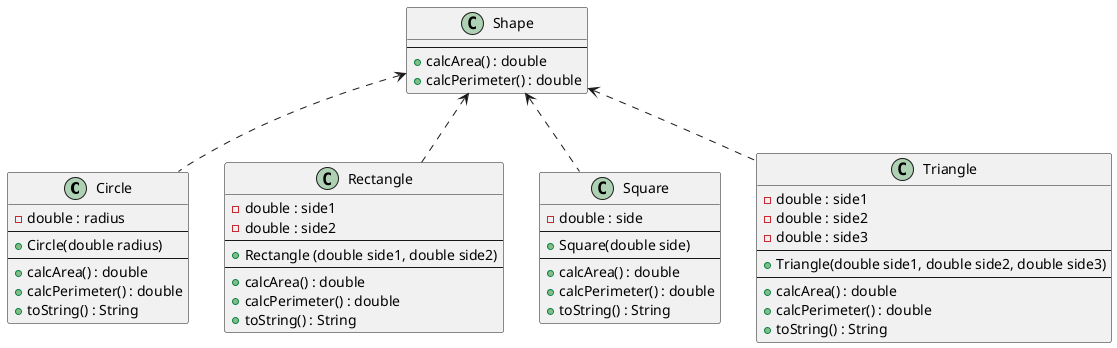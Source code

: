 @startuml
class Circle {
- double : radius
--
+ Circle(double radius)
--
+ calcArea() : double
+ calcPerimeter() : double
+ toString() : String
}

class Rectangle {
- double : side1
- double : side2
--
+ Rectangle (double side1, double side2)
--
+ calcArea() : double
+ calcPerimeter() : double
+ toString() : String
}

class Square {
- double : side
--
+ Square(double side)
--
+ calcArea() : double
+ calcPerimeter() : double
+ toString() : String
}

class Triangle {
- double : side1
- double : side2
- double : side3
--
+ Triangle(double side1, double side2, double side3)
--
+ calcArea() : double
+ calcPerimeter() : double
+ toString() : String
}

class Shape {
--
+ calcArea() : double
+ calcPerimeter() : double
}

Shape <.. Circle
Shape <.. Rectangle
Shape <.. Square
Shape <.. Triangle
@enduml